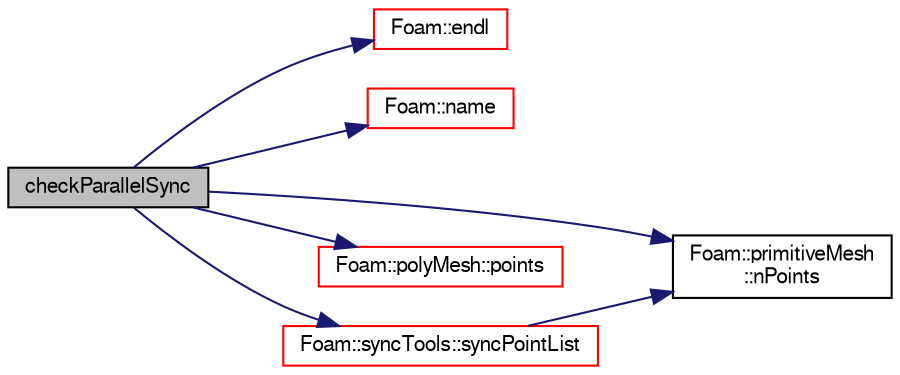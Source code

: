 digraph "checkParallelSync"
{
  bgcolor="transparent";
  edge [fontname="FreeSans",fontsize="10",labelfontname="FreeSans",labelfontsize="10"];
  node [fontname="FreeSans",fontsize="10",shape=record];
  rankdir="LR";
  Node680 [label="checkParallelSync",height=0.2,width=0.4,color="black", fillcolor="grey75", style="filled", fontcolor="black"];
  Node680 -> Node681 [color="midnightblue",fontsize="10",style="solid",fontname="FreeSans"];
  Node681 [label="Foam::endl",height=0.2,width=0.4,color="red",URL="$a21124.html#a2db8fe02a0d3909e9351bb4275b23ce4",tooltip="Add newline and flush stream. "];
  Node680 -> Node683 [color="midnightblue",fontsize="10",style="solid",fontname="FreeSans"];
  Node683 [label="Foam::name",height=0.2,width=0.4,color="red",URL="$a21124.html#adcb0df2bd4953cb6bb390272d8263c3a",tooltip="Return a string representation of a complex. "];
  Node680 -> Node686 [color="midnightblue",fontsize="10",style="solid",fontname="FreeSans"];
  Node686 [label="Foam::primitiveMesh\l::nPoints",height=0.2,width=0.4,color="black",URL="$a27530.html#a1c886a784a597459dbf2d9470798e9dd"];
  Node680 -> Node687 [color="midnightblue",fontsize="10",style="solid",fontname="FreeSans"];
  Node687 [label="Foam::polyMesh::points",height=0.2,width=0.4,color="red",URL="$a27410.html#ac44123fc1265297c41a43c3b62fdb4c2",tooltip="Return raw points. "];
  Node680 -> Node729 [color="midnightblue",fontsize="10",style="solid",fontname="FreeSans"];
  Node729 [label="Foam::syncTools::syncPointList",height=0.2,width=0.4,color="red",URL="$a27502.html#a197ed77a9101bdfb37253bd3f507c017",tooltip="Synchronize values on all mesh points. "];
  Node729 -> Node686 [color="midnightblue",fontsize="10",style="solid",fontname="FreeSans"];
}
